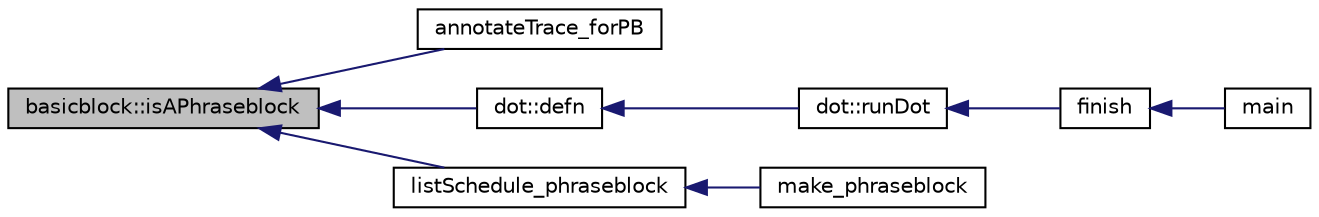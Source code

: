 digraph G
{
  edge [fontname="Helvetica",fontsize="10",labelfontname="Helvetica",labelfontsize="10"];
  node [fontname="Helvetica",fontsize="10",shape=record];
  rankdir=LR;
  Node1 [label="basicblock::isAPhraseblock",height=0.2,width=0.4,color="black", fillcolor="grey75", style="filled" fontcolor="black"];
  Node1 -> Node2 [dir=back,color="midnightblue",fontsize="10",style="solid",fontname="Helvetica"];
  Node2 [label="annotateTrace_forPB",height=0.2,width=0.4,color="black", fillcolor="white", style="filled",URL="$annotateTrace_8h.html#a3099323792a8316815c7adb8bc3aed50"];
  Node1 -> Node3 [dir=back,color="midnightblue",fontsize="10",style="solid",fontname="Helvetica"];
  Node3 [label="dot::defn",height=0.2,width=0.4,color="black", fillcolor="white", style="filled",URL="$classdot.html#af56f68484dcec4b943a6a77d261080a6"];
  Node3 -> Node4 [dir=back,color="midnightblue",fontsize="10",style="solid",fontname="Helvetica"];
  Node4 [label="dot::runDot",height=0.2,width=0.4,color="black", fillcolor="white", style="filled",URL="$classdot.html#a613147e95e44f245a63a5b08418c95f9"];
  Node4 -> Node5 [dir=back,color="midnightblue",fontsize="10",style="solid",fontname="Helvetica"];
  Node5 [label="finish",height=0.2,width=0.4,color="black", fillcolor="white", style="filled",URL="$main_8cpp.html#a95cf23fdc260a92c373256cf79d940f2"];
  Node5 -> Node6 [dir=back,color="midnightblue",fontsize="10",style="solid",fontname="Helvetica"];
  Node6 [label="main",height=0.2,width=0.4,color="black", fillcolor="white", style="filled",URL="$main_8cpp.html#a0ddf1224851353fc92bfbff6f499fa97"];
  Node1 -> Node7 [dir=back,color="midnightblue",fontsize="10",style="solid",fontname="Helvetica"];
  Node7 [label="listSchedule_phraseblock",height=0.2,width=0.4,color="black", fillcolor="white", style="filled",URL="$make__phraseblock_8cpp.html#a65aeab967a815a10deb65ad6d6ce5116"];
  Node7 -> Node8 [dir=back,color="midnightblue",fontsize="10",style="solid",fontname="Helvetica"];
  Node8 [label="make_phraseblock",height=0.2,width=0.4,color="black", fillcolor="white", style="filled",URL="$make__phraseblock_8cpp.html#af5aea5750e9482dfe18f886b91b680b4"];
}
